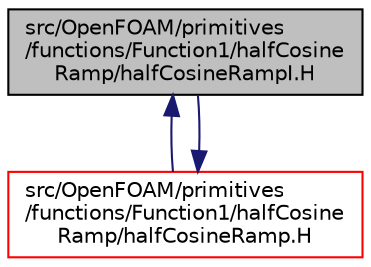 digraph "src/OpenFOAM/primitives/functions/Function1/halfCosineRamp/halfCosineRampI.H"
{
  bgcolor="transparent";
  edge [fontname="Helvetica",fontsize="10",labelfontname="Helvetica",labelfontsize="10"];
  node [fontname="Helvetica",fontsize="10",shape=record];
  Node1 [label="src/OpenFOAM/primitives\l/functions/Function1/halfCosine\lRamp/halfCosineRampI.H",height=0.2,width=0.4,color="black", fillcolor="grey75", style="filled" fontcolor="black"];
  Node1 -> Node2 [dir="back",color="midnightblue",fontsize="10",style="solid",fontname="Helvetica"];
  Node2 [label="src/OpenFOAM/primitives\l/functions/Function1/halfCosine\lRamp/halfCosineRamp.H",height=0.2,width=0.4,color="red",URL="$halfCosineRamp_8H.html"];
  Node2 -> Node1 [dir="back",color="midnightblue",fontsize="10",style="solid",fontname="Helvetica"];
}
